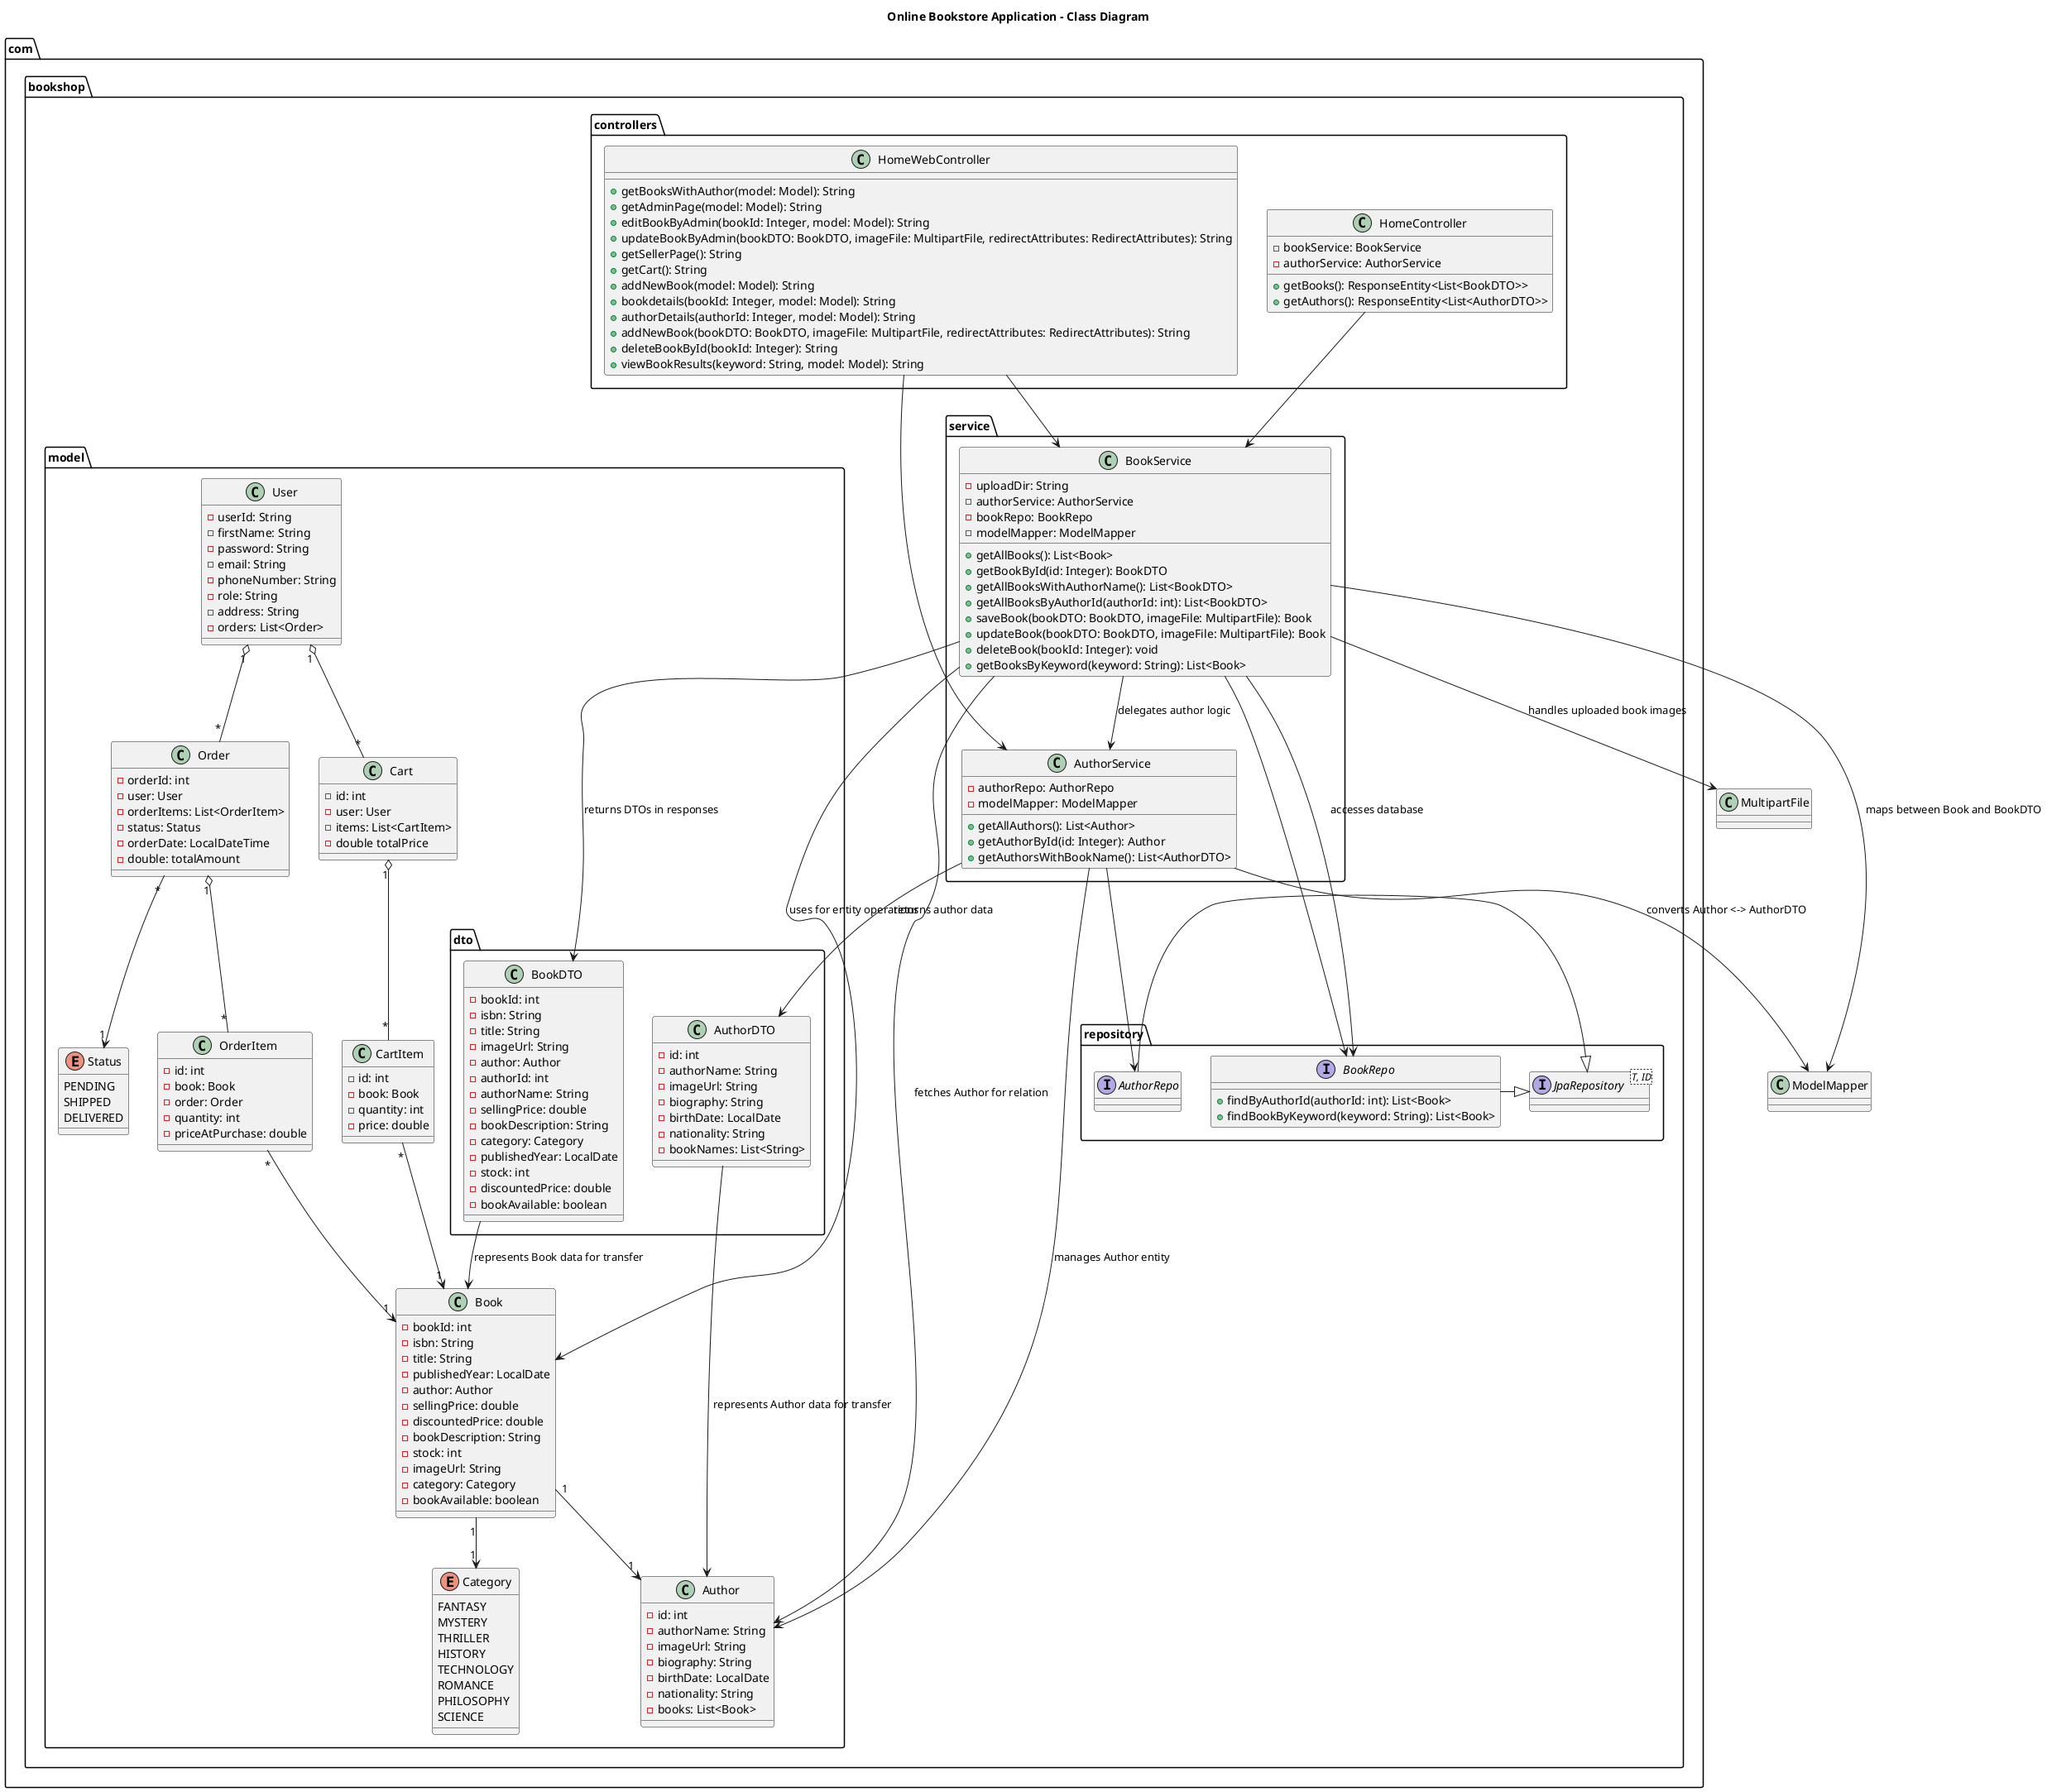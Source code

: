 @startuml BookstoreUML

title **Online Bookstore Application - Class Diagram**

' ========== Packages ==========

package "com.bookshop.model" {
    
    class User {
        - userId: String
        - firstName: String
        - password: String
        - email: String
        - phoneNumber: String
        - role: String
        - address: String
        - orders: List<Order>
    }

    class Book {
        - bookId: int
        - isbn: String
        - title: String
        - publishedYear: LocalDate
        - author: Author
        - sellingPrice: double
        - discountedPrice: double
        - bookDescription: String
        - stock: int
        - imageUrl: String
        - category: Category
        - bookAvailable: boolean
    }

    class Author {
        - id: int
        - authorName: String
        - imageUrl: String
        - biography: String
        - birthDate: LocalDate
        - nationality: String
        - books: List<Book>
    }

    enum Category {
        FANTASY
        MYSTERY
        THRILLER
        HISTORY
        TECHNOLOGY
        ROMANCE
        PHILOSOPHY
        SCIENCE
    }

    class Cart {
        - id: int
        - user: User
        - items: List<CartItem>
        - double totalPrice
    }

    class CartItem {
        - id: int
        - book: Book
        - quantity: int
        - price: double
    }

    class Order {
        - orderId: int
        - user: User
        - orderItems: List<OrderItem>
        - status: Status
        - orderDate: LocalDateTime
        - double: totalAmount
    }

    class OrderItem {
        - id: int
        - book: Book
        - order: Order
        - quantity: int
        - priceAtPurchase: double
    }

    enum Status {
        PENDING
        SHIPPED
        DELIVERED
    }
    
}

package "com.bookshop.model.dto" {

    class BookDTO {
        - bookId: int
        - isbn: String
        - title: String
        - imageUrl: String
        - author: Author
        - authorId: int
        - authorName: String
        - sellingPrice: double
        - bookDescription: String
        - category: Category
        - publishedYear: LocalDate
        - stock: int
        - discountedPrice: double
        - bookAvailable: boolean
    }

    class AuthorDTO {
        - id: int
        - authorName: String
        - imageUrl: String
        - biography: String
        - birthDate: LocalDate
        - nationality: String
        - bookNames: List<String>
    }
}



package "com.bookshop.controllers" {
    class HomeController {
        - bookService: BookService
        - authorService: AuthorService
        + getBooks(): ResponseEntity<List<BookDTO>>
        + getAuthors(): ResponseEntity<List<AuthorDTO>>
    }

    class HomeWebController {
        + getBooksWithAuthor(model: Model): String
        + getAdminPage(model: Model): String
        + editBookByAdmin(bookId: Integer, model: Model): String
        + updateBookByAdmin(bookDTO: BookDTO, imageFile: MultipartFile, redirectAttributes: RedirectAttributes): String
        + getSellerPage(): String
        + getCart(): String
        + addNewBook(model: Model): String
        + bookdetails(bookId: Integer, model: Model): String
        + authorDetails(authorId: Integer, model: Model): String
        + addNewBook(bookDTO: BookDTO, imageFile: MultipartFile, redirectAttributes: RedirectAttributes): String
        + deleteBookById(bookId: Integer): String
        + viewBookResults(keyword: String, model: Model): String
    }
}

package "com.bookshop.service" {
    class BookService {
        - uploadDir: String
        - authorService: AuthorService
        - bookRepo: BookRepo
        - modelMapper: ModelMapper

        + getAllBooks(): List<Book>
        + getBookById(id: Integer): BookDTO
        + getAllBooksWithAuthorName(): List<BookDTO>
        + getAllBooksByAuthorId(authorId: int): List<BookDTO>
        + saveBook(bookDTO: BookDTO, imageFile: MultipartFile): Book
        + updateBook(bookDTO: BookDTO, imageFile: MultipartFile): Book
        + deleteBook(bookId: Integer): void
        + getBooksByKeyword(keyword: String): List<Book>
        
    }

    class AuthorService {
        - authorRepo: AuthorRepo
        - modelMapper: ModelMapper
        + getAllAuthors(): List<Author>
        + getAuthorById(id: Integer): Author
        + getAuthorsWithBookName(): List<AuthorDTO>
    }
}

package "com.bookshop.repository" {

    interface JpaRepository<T, ID>

    interface BookRepo {
        + findByAuthorId(authorId: int): List<Book>
        + findBookByKeyword(keyword: String): List<Book>
    }

    interface AuthorRepo {
    }
}

BookRepo -|> JpaRepository
AuthorRepo -|> JpaRepository

' ========== Relationships ==========

User "1" o-- "*" Cart
Cart "1" o-- "*" CartItem
CartItem "*" --> "1" Book

User "1" o-- "*" Order
Order "1" o-- "*" OrderItem
OrderItem "*" --> "1" Book
Order "*" --> "1" Status

Book "1" --> "1" Author
Book "1" --> "1" Category

' Controllers → Services
HomeController --> BookService
HomeWebController --> AuthorService
HomeWebController --> BookService

' Services → Repositories
BookService --> BookRepo
AuthorService --> AuthorRepo

' Services → Other dependencies (external & internal)
BookService --> Book : uses for entity operations
BookService --> BookDTO : returns DTOs in responses
BookService --> BookRepo : accesses database
BookService --> Author : fetches Author for relation
BookService --> AuthorService : delegates author logic
BookService --> MultipartFile : handles uploaded book images
BookService --> ModelMapper : maps between Book and BookDTO

AuthorService --> Author : manages Author entity
AuthorService --> AuthorDTO : returns author data
AuthorService --> ModelMapper : converts Author <-> AuthorDTO

BookDTO --> Book : represents Book data for transfer
AuthorDTO --> Author : represents Author data for transfer

@enduml
